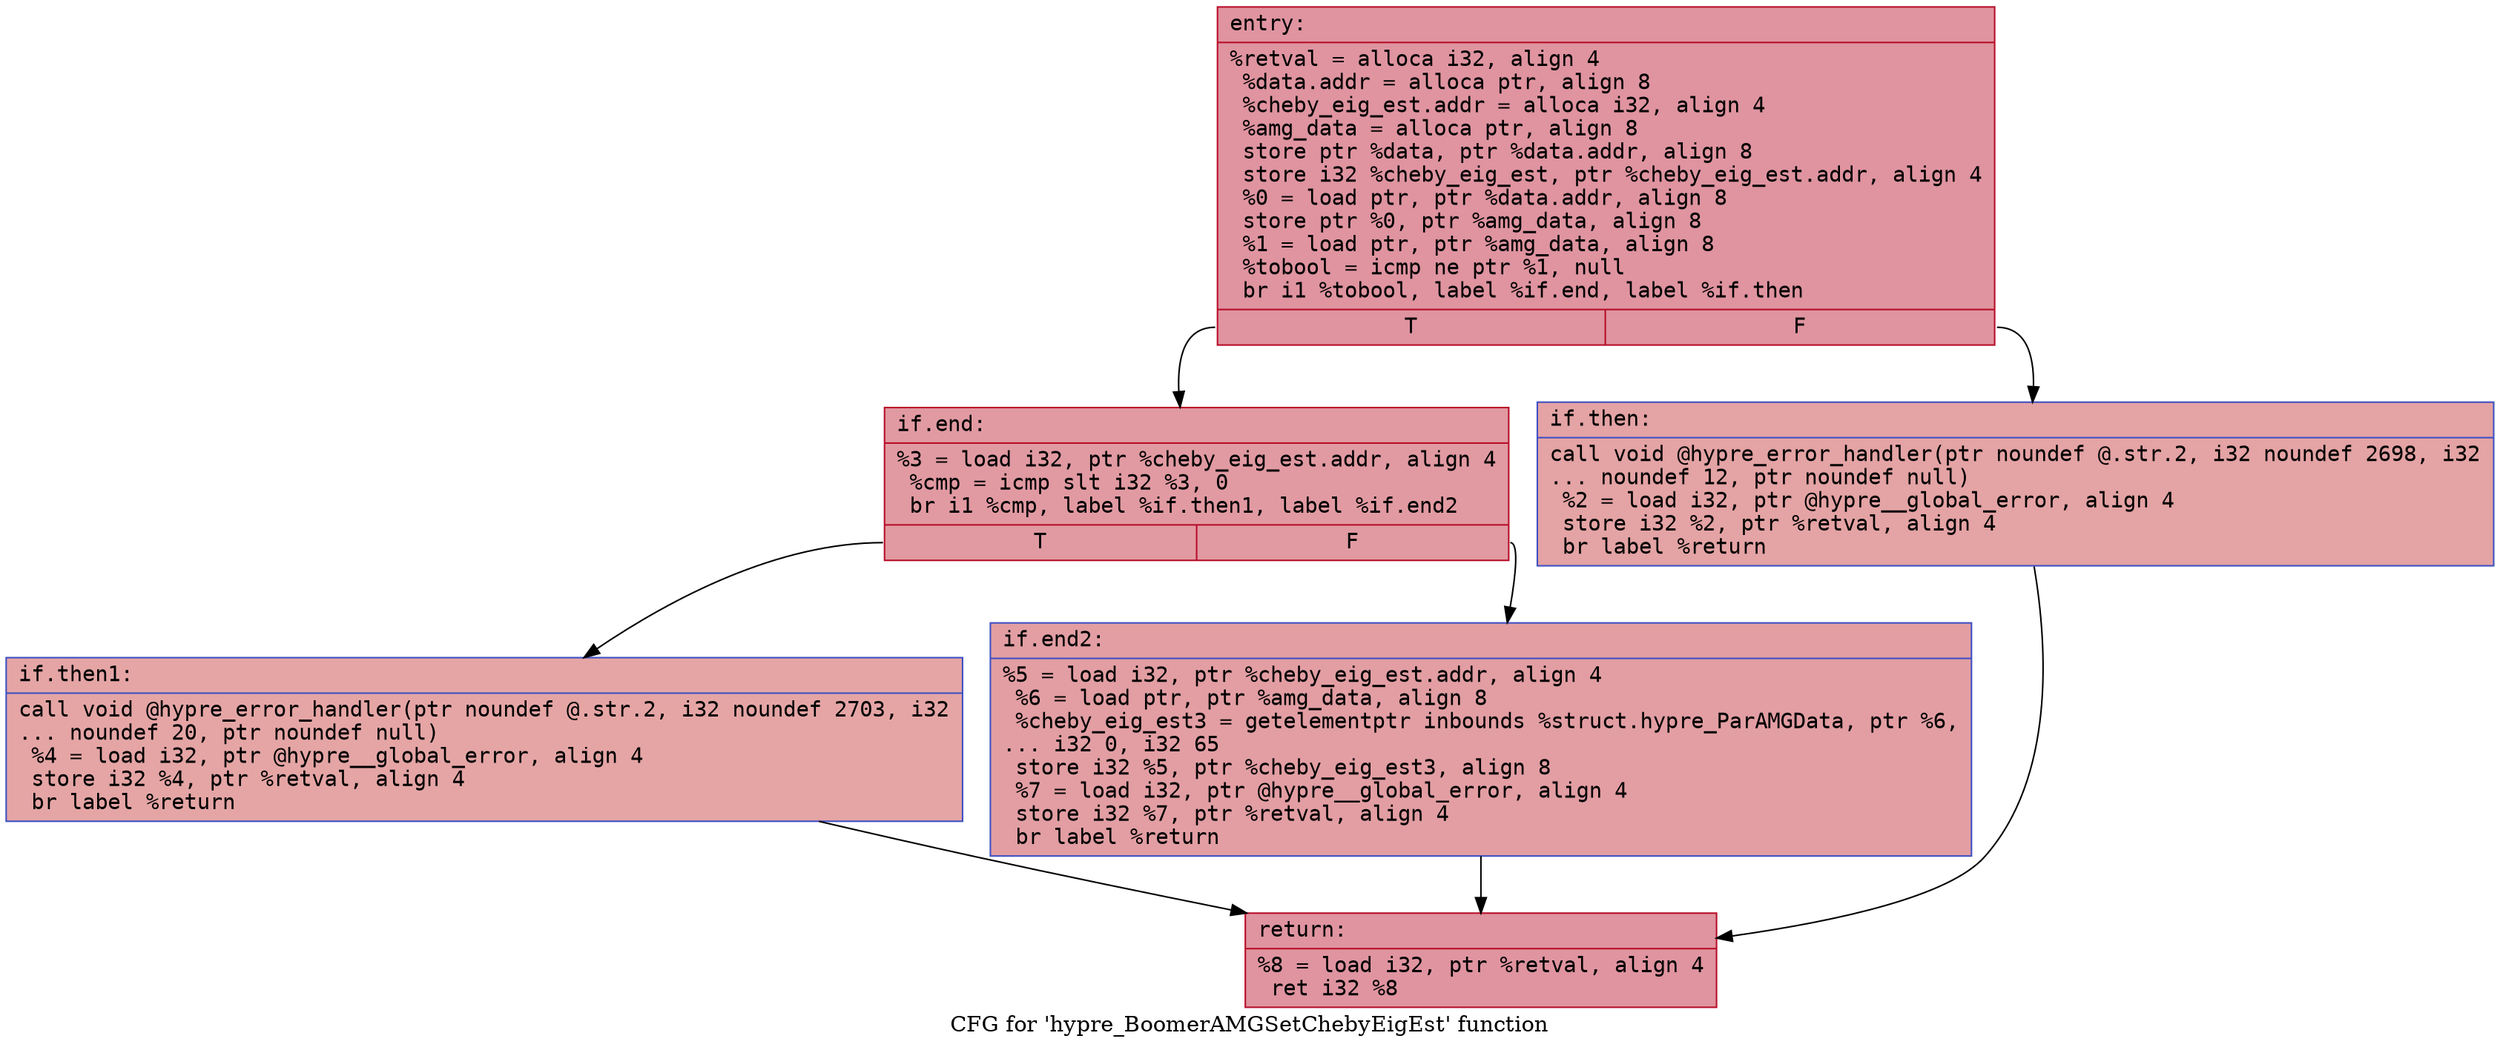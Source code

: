 digraph "CFG for 'hypre_BoomerAMGSetChebyEigEst' function" {
	label="CFG for 'hypre_BoomerAMGSetChebyEigEst' function";

	Node0x55fa80a02080 [shape=record,color="#b70d28ff", style=filled, fillcolor="#b70d2870" fontname="Courier",label="{entry:\l|  %retval = alloca i32, align 4\l  %data.addr = alloca ptr, align 8\l  %cheby_eig_est.addr = alloca i32, align 4\l  %amg_data = alloca ptr, align 8\l  store ptr %data, ptr %data.addr, align 8\l  store i32 %cheby_eig_est, ptr %cheby_eig_est.addr, align 4\l  %0 = load ptr, ptr %data.addr, align 8\l  store ptr %0, ptr %amg_data, align 8\l  %1 = load ptr, ptr %amg_data, align 8\l  %tobool = icmp ne ptr %1, null\l  br i1 %tobool, label %if.end, label %if.then\l|{<s0>T|<s1>F}}"];
	Node0x55fa80a02080:s0 -> Node0x55fa80a026d0[tooltip="entry -> if.end\nProbability 62.50%" ];
	Node0x55fa80a02080:s1 -> Node0x55fa80a02740[tooltip="entry -> if.then\nProbability 37.50%" ];
	Node0x55fa80a02740 [shape=record,color="#3d50c3ff", style=filled, fillcolor="#c32e3170" fontname="Courier",label="{if.then:\l|  call void @hypre_error_handler(ptr noundef @.str.2, i32 noundef 2698, i32\l... noundef 12, ptr noundef null)\l  %2 = load i32, ptr @hypre__global_error, align 4\l  store i32 %2, ptr %retval, align 4\l  br label %return\l}"];
	Node0x55fa80a02740 -> Node0x55fa80a02b10[tooltip="if.then -> return\nProbability 100.00%" ];
	Node0x55fa80a026d0 [shape=record,color="#b70d28ff", style=filled, fillcolor="#bb1b2c70" fontname="Courier",label="{if.end:\l|  %3 = load i32, ptr %cheby_eig_est.addr, align 4\l  %cmp = icmp slt i32 %3, 0\l  br i1 %cmp, label %if.then1, label %if.end2\l|{<s0>T|<s1>F}}"];
	Node0x55fa80a026d0:s0 -> Node0x55fa80a02ce0[tooltip="if.end -> if.then1\nProbability 37.50%" ];
	Node0x55fa80a026d0:s1 -> Node0x55fa80a01f80[tooltip="if.end -> if.end2\nProbability 62.50%" ];
	Node0x55fa80a02ce0 [shape=record,color="#3d50c3ff", style=filled, fillcolor="#c5333470" fontname="Courier",label="{if.then1:\l|  call void @hypre_error_handler(ptr noundef @.str.2, i32 noundef 2703, i32\l... noundef 20, ptr noundef null)\l  %4 = load i32, ptr @hypre__global_error, align 4\l  store i32 %4, ptr %retval, align 4\l  br label %return\l}"];
	Node0x55fa80a02ce0 -> Node0x55fa80a02b10[tooltip="if.then1 -> return\nProbability 100.00%" ];
	Node0x55fa80a01f80 [shape=record,color="#3d50c3ff", style=filled, fillcolor="#be242e70" fontname="Courier",label="{if.end2:\l|  %5 = load i32, ptr %cheby_eig_est.addr, align 4\l  %6 = load ptr, ptr %amg_data, align 8\l  %cheby_eig_est3 = getelementptr inbounds %struct.hypre_ParAMGData, ptr %6,\l... i32 0, i32 65\l  store i32 %5, ptr %cheby_eig_est3, align 8\l  %7 = load i32, ptr @hypre__global_error, align 4\l  store i32 %7, ptr %retval, align 4\l  br label %return\l}"];
	Node0x55fa80a01f80 -> Node0x55fa80a02b10[tooltip="if.end2 -> return\nProbability 100.00%" ];
	Node0x55fa80a02b10 [shape=record,color="#b70d28ff", style=filled, fillcolor="#b70d2870" fontname="Courier",label="{return:\l|  %8 = load i32, ptr %retval, align 4\l  ret i32 %8\l}"];
}
